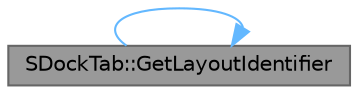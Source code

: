 digraph "SDockTab::GetLayoutIdentifier"
{
 // INTERACTIVE_SVG=YES
 // LATEX_PDF_SIZE
  bgcolor="transparent";
  edge [fontname=Helvetica,fontsize=10,labelfontname=Helvetica,labelfontsize=10];
  node [fontname=Helvetica,fontsize=10,shape=box,height=0.2,width=0.4];
  rankdir="LR";
  Node1 [id="Node000001",label="SDockTab::GetLayoutIdentifier",height=0.2,width=0.4,color="gray40", fillcolor="grey60", style="filled", fontcolor="black",tooltip="Gets this tab's layout identifier."];
  Node1 -> Node1 [id="edge1_Node000001_Node000001",color="steelblue1",style="solid",tooltip=" "];
}
